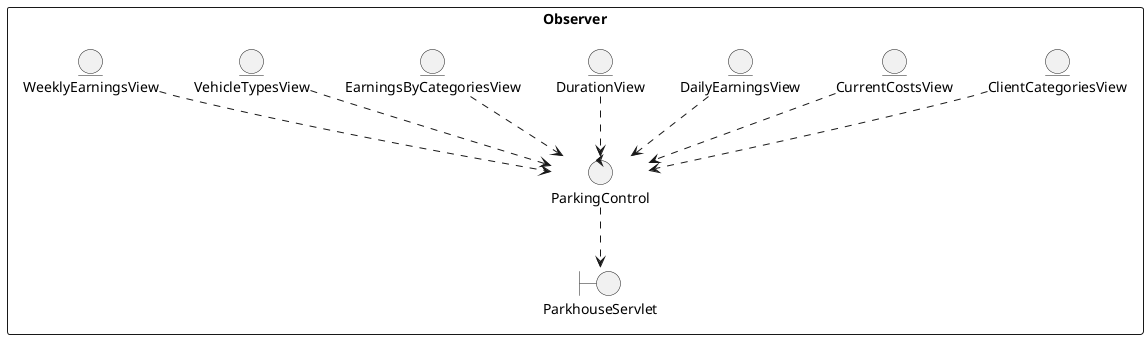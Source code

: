 @startuml
  rectangle Observer {
    entity ClientCategoriesView
    entity CurrentCostsView
    entity DailyEarningsView
    entity DurationView
    entity EarningsByCategoriesView
    entity VehicleTypesView
    entity WeeklyEarningsView

    control ParkingControl
    boundary ParkhouseServlet

   ClientCategoriesView ..> ParkingControl
   CurrentCostsView ..> ParkingControl
   DailyEarningsView ..> ParkingControl
   DurationView ..> ParkingControl
   EarningsByCategoriesView ..> ParkingControl
   VehicleTypesView ..> ParkingControl
   WeeklyEarningsView ..> ParkingControl
   ParkingControl ..> ParkhouseServlet

}
@enduml